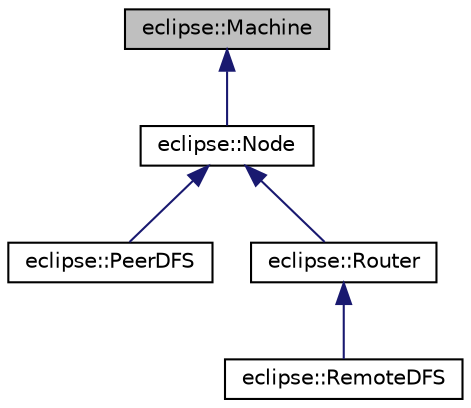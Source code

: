 digraph G
{
  edge [fontname="Helvetica",fontsize="10",labelfontname="Helvetica",labelfontsize="10"];
  node [fontname="Helvetica",fontsize="10",shape=record];
  Node1 [label="eclipse::Machine",height=0.2,width=0.4,color="black", fillcolor="grey75", style="filled" fontcolor="black"];
  Node1 -> Node2 [dir="back",color="midnightblue",fontsize="10",style="solid",fontname="Helvetica"];
  Node2 [label="eclipse::Node",height=0.2,width=0.4,color="black", fillcolor="white", style="filled",URL="$classeclipse_1_1Node.html"];
  Node2 -> Node3 [dir="back",color="midnightblue",fontsize="10",style="solid",fontname="Helvetica"];
  Node3 [label="eclipse::PeerDFS",height=0.2,width=0.4,color="black", fillcolor="white", style="filled",URL="$classeclipse_1_1PeerDFS.html"];
  Node2 -> Node4 [dir="back",color="midnightblue",fontsize="10",style="solid",fontname="Helvetica"];
  Node4 [label="eclipse::Router",height=0.2,width=0.4,color="black", fillcolor="white", style="filled",URL="$classeclipse_1_1Router.html"];
  Node4 -> Node5 [dir="back",color="midnightblue",fontsize="10",style="solid",fontname="Helvetica"];
  Node5 [label="eclipse::RemoteDFS",height=0.2,width=0.4,color="black", fillcolor="white", style="filled",URL="$classeclipse_1_1RemoteDFS.html"];
}
